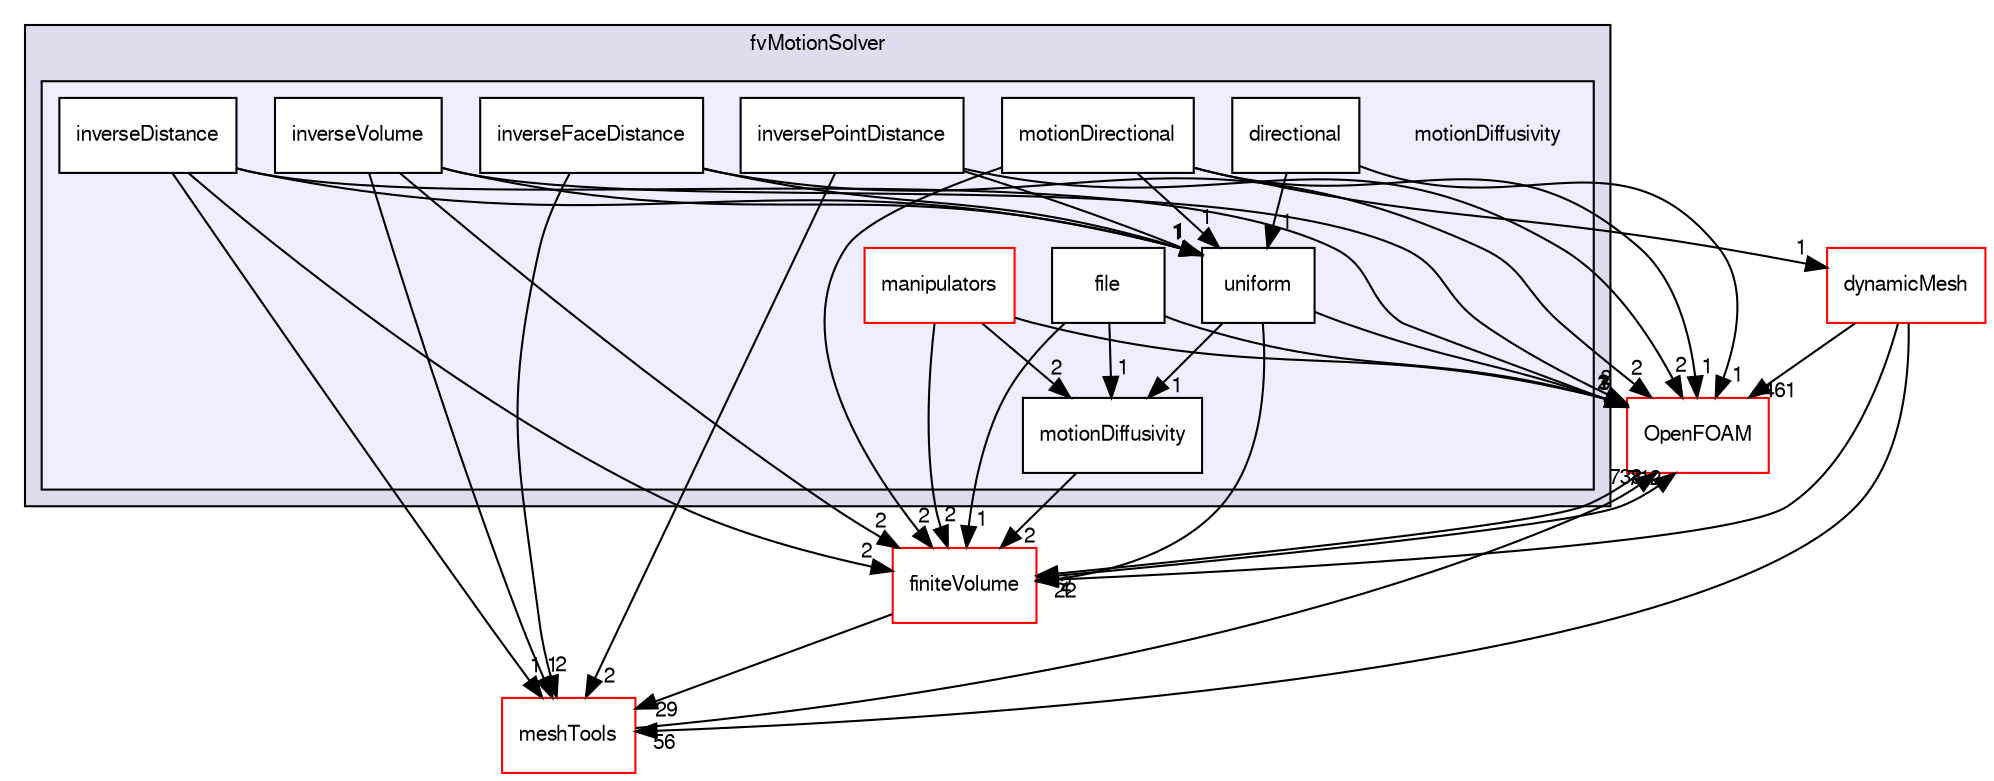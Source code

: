 digraph "src/fvMotionSolver/motionDiffusivity" {
  bgcolor=transparent;
  compound=true
  node [ fontsize="10", fontname="FreeSans"];
  edge [ labelfontsize="10", labelfontname="FreeSans"];
  subgraph clusterdir_f7091aeabaea36e4bb5fe5aa28ecbeff {
    graph [ bgcolor="#ddddee", pencolor="black", label="fvMotionSolver" fontname="FreeSans", fontsize="10", URL="dir_f7091aeabaea36e4bb5fe5aa28ecbeff.html"]
  subgraph clusterdir_8ab94aa558c9b87721da8bbf3fb9229e {
    graph [ bgcolor="#eeeeff", pencolor="black", label="" URL="dir_8ab94aa558c9b87721da8bbf3fb9229e.html"];
    dir_8ab94aa558c9b87721da8bbf3fb9229e [shape=plaintext label="motionDiffusivity"];
    dir_91f8dcbb4843fd6b0d333aa2da448713 [shape=box label="directional" color="black" fillcolor="white" style="filled" URL="dir_91f8dcbb4843fd6b0d333aa2da448713.html"];
    dir_fac5fa1c1940bead3466f72c5a404f13 [shape=box label="file" color="black" fillcolor="white" style="filled" URL="dir_fac5fa1c1940bead3466f72c5a404f13.html"];
    dir_9479d565b7e39d7e2d261626ab267bcb [shape=box label="inverseDistance" color="black" fillcolor="white" style="filled" URL="dir_9479d565b7e39d7e2d261626ab267bcb.html"];
    dir_75f05f69f5d9c7ece14ff8d4743d562a [shape=box label="inverseFaceDistance" color="black" fillcolor="white" style="filled" URL="dir_75f05f69f5d9c7ece14ff8d4743d562a.html"];
    dir_ce72bcb138c1c6459e1ab6e726ca3c45 [shape=box label="inversePointDistance" color="black" fillcolor="white" style="filled" URL="dir_ce72bcb138c1c6459e1ab6e726ca3c45.html"];
    dir_0a651ec746fe2ee1e3af70d9cd3193ad [shape=box label="inverseVolume" color="black" fillcolor="white" style="filled" URL="dir_0a651ec746fe2ee1e3af70d9cd3193ad.html"];
    dir_ccfb0ac24b15cc3e9063e7401f463558 [shape=box label="manipulators" color="red" fillcolor="white" style="filled" URL="dir_ccfb0ac24b15cc3e9063e7401f463558.html"];
    dir_66e2b341b6af2179306fe41c696b071d [shape=box label="motionDiffusivity" color="black" fillcolor="white" style="filled" URL="dir_66e2b341b6af2179306fe41c696b071d.html"];
    dir_0c0cb7ac47f3c9cd2535cd5f3aeaf71f [shape=box label="motionDirectional" color="black" fillcolor="white" style="filled" URL="dir_0c0cb7ac47f3c9cd2535cd5f3aeaf71f.html"];
    dir_9ab4f326e917527a728683b764a3ad42 [shape=box label="uniform" color="black" fillcolor="white" style="filled" URL="dir_9ab4f326e917527a728683b764a3ad42.html"];
  }
  }
  dir_9bd15774b555cf7259a6fa18f99fe99b [shape=box label="finiteVolume" color="red" URL="dir_9bd15774b555cf7259a6fa18f99fe99b.html"];
  dir_ae30ad0bef50cf391b24c614251bb9fd [shape=box label="meshTools" color="red" URL="dir_ae30ad0bef50cf391b24c614251bb9fd.html"];
  dir_63742796c427c97a292c80f7db71da36 [shape=box label="dynamicMesh" color="red" URL="dir_63742796c427c97a292c80f7db71da36.html"];
  dir_c5473ff19b20e6ec4dfe5c310b3778a8 [shape=box label="OpenFOAM" color="red" URL="dir_c5473ff19b20e6ec4dfe5c310b3778a8.html"];
  dir_9bd15774b555cf7259a6fa18f99fe99b->dir_ae30ad0bef50cf391b24c614251bb9fd [headlabel="29", labeldistance=1.5 headhref="dir_000749_001586.html"];
  dir_9bd15774b555cf7259a6fa18f99fe99b->dir_c5473ff19b20e6ec4dfe5c310b3778a8 [headlabel="712", labeldistance=1.5 headhref="dir_000749_001732.html"];
  dir_0a651ec746fe2ee1e3af70d9cd3193ad->dir_9bd15774b555cf7259a6fa18f99fe99b [headlabel="2", labeldistance=1.5 headhref="dir_001129_000749.html"];
  dir_0a651ec746fe2ee1e3af70d9cd3193ad->dir_ae30ad0bef50cf391b24c614251bb9fd [headlabel="1", labeldistance=1.5 headhref="dir_001129_001586.html"];
  dir_0a651ec746fe2ee1e3af70d9cd3193ad->dir_c5473ff19b20e6ec4dfe5c310b3778a8 [headlabel="2", labeldistance=1.5 headhref="dir_001129_001732.html"];
  dir_0a651ec746fe2ee1e3af70d9cd3193ad->dir_9ab4f326e917527a728683b764a3ad42 [headlabel="1", labeldistance=1.5 headhref="dir_001129_001135.html"];
  dir_9479d565b7e39d7e2d261626ab267bcb->dir_9bd15774b555cf7259a6fa18f99fe99b [headlabel="2", labeldistance=1.5 headhref="dir_001126_000749.html"];
  dir_9479d565b7e39d7e2d261626ab267bcb->dir_ae30ad0bef50cf391b24c614251bb9fd [headlabel="1", labeldistance=1.5 headhref="dir_001126_001586.html"];
  dir_9479d565b7e39d7e2d261626ab267bcb->dir_c5473ff19b20e6ec4dfe5c310b3778a8 [headlabel="3", labeldistance=1.5 headhref="dir_001126_001732.html"];
  dir_9479d565b7e39d7e2d261626ab267bcb->dir_9ab4f326e917527a728683b764a3ad42 [headlabel="1", labeldistance=1.5 headhref="dir_001126_001135.html"];
  dir_ce72bcb138c1c6459e1ab6e726ca3c45->dir_ae30ad0bef50cf391b24c614251bb9fd [headlabel="2", labeldistance=1.5 headhref="dir_001128_001586.html"];
  dir_ce72bcb138c1c6459e1ab6e726ca3c45->dir_c5473ff19b20e6ec4dfe5c310b3778a8 [headlabel="2", labeldistance=1.5 headhref="dir_001128_001732.html"];
  dir_ce72bcb138c1c6459e1ab6e726ca3c45->dir_9ab4f326e917527a728683b764a3ad42 [headlabel="1", labeldistance=1.5 headhref="dir_001128_001135.html"];
  dir_ae30ad0bef50cf391b24c614251bb9fd->dir_c5473ff19b20e6ec4dfe5c310b3778a8 [headlabel="738", labeldistance=1.5 headhref="dir_001586_001732.html"];
  dir_ccfb0ac24b15cc3e9063e7401f463558->dir_9bd15774b555cf7259a6fa18f99fe99b [headlabel="2", labeldistance=1.5 headhref="dir_001130_000749.html"];
  dir_ccfb0ac24b15cc3e9063e7401f463558->dir_66e2b341b6af2179306fe41c696b071d [headlabel="2", labeldistance=1.5 headhref="dir_001130_001133.html"];
  dir_ccfb0ac24b15cc3e9063e7401f463558->dir_c5473ff19b20e6ec4dfe5c310b3778a8 [headlabel="2", labeldistance=1.5 headhref="dir_001130_001732.html"];
  dir_63742796c427c97a292c80f7db71da36->dir_9bd15774b555cf7259a6fa18f99fe99b [headlabel="22", labeldistance=1.5 headhref="dir_000657_000749.html"];
  dir_63742796c427c97a292c80f7db71da36->dir_ae30ad0bef50cf391b24c614251bb9fd [headlabel="56", labeldistance=1.5 headhref="dir_000657_001586.html"];
  dir_63742796c427c97a292c80f7db71da36->dir_c5473ff19b20e6ec4dfe5c310b3778a8 [headlabel="461", labeldistance=1.5 headhref="dir_000657_001732.html"];
  dir_66e2b341b6af2179306fe41c696b071d->dir_9bd15774b555cf7259a6fa18f99fe99b [headlabel="2", labeldistance=1.5 headhref="dir_001133_000749.html"];
  dir_75f05f69f5d9c7ece14ff8d4743d562a->dir_ae30ad0bef50cf391b24c614251bb9fd [headlabel="2", labeldistance=1.5 headhref="dir_001127_001586.html"];
  dir_75f05f69f5d9c7ece14ff8d4743d562a->dir_c5473ff19b20e6ec4dfe5c310b3778a8 [headlabel="2", labeldistance=1.5 headhref="dir_001127_001732.html"];
  dir_75f05f69f5d9c7ece14ff8d4743d562a->dir_9ab4f326e917527a728683b764a3ad42 [headlabel="1", labeldistance=1.5 headhref="dir_001127_001135.html"];
  dir_91f8dcbb4843fd6b0d333aa2da448713->dir_c5473ff19b20e6ec4dfe5c310b3778a8 [headlabel="1", labeldistance=1.5 headhref="dir_001124_001732.html"];
  dir_91f8dcbb4843fd6b0d333aa2da448713->dir_9ab4f326e917527a728683b764a3ad42 [headlabel="1", labeldistance=1.5 headhref="dir_001124_001135.html"];
  dir_c5473ff19b20e6ec4dfe5c310b3778a8->dir_9bd15774b555cf7259a6fa18f99fe99b [headlabel="2", labeldistance=1.5 headhref="dir_001732_000749.html"];
  dir_0c0cb7ac47f3c9cd2535cd5f3aeaf71f->dir_9bd15774b555cf7259a6fa18f99fe99b [headlabel="2", labeldistance=1.5 headhref="dir_001134_000749.html"];
  dir_0c0cb7ac47f3c9cd2535cd5f3aeaf71f->dir_63742796c427c97a292c80f7db71da36 [headlabel="1", labeldistance=1.5 headhref="dir_001134_000657.html"];
  dir_0c0cb7ac47f3c9cd2535cd5f3aeaf71f->dir_c5473ff19b20e6ec4dfe5c310b3778a8 [headlabel="1", labeldistance=1.5 headhref="dir_001134_001732.html"];
  dir_0c0cb7ac47f3c9cd2535cd5f3aeaf71f->dir_9ab4f326e917527a728683b764a3ad42 [headlabel="1", labeldistance=1.5 headhref="dir_001134_001135.html"];
  dir_9ab4f326e917527a728683b764a3ad42->dir_9bd15774b555cf7259a6fa18f99fe99b [headlabel="1", labeldistance=1.5 headhref="dir_001135_000749.html"];
  dir_9ab4f326e917527a728683b764a3ad42->dir_66e2b341b6af2179306fe41c696b071d [headlabel="1", labeldistance=1.5 headhref="dir_001135_001133.html"];
  dir_9ab4f326e917527a728683b764a3ad42->dir_c5473ff19b20e6ec4dfe5c310b3778a8 [headlabel="1", labeldistance=1.5 headhref="dir_001135_001732.html"];
  dir_fac5fa1c1940bead3466f72c5a404f13->dir_9bd15774b555cf7259a6fa18f99fe99b [headlabel="1", labeldistance=1.5 headhref="dir_001125_000749.html"];
  dir_fac5fa1c1940bead3466f72c5a404f13->dir_66e2b341b6af2179306fe41c696b071d [headlabel="1", labeldistance=1.5 headhref="dir_001125_001133.html"];
  dir_fac5fa1c1940bead3466f72c5a404f13->dir_c5473ff19b20e6ec4dfe5c310b3778a8 [headlabel="1", labeldistance=1.5 headhref="dir_001125_001732.html"];
}
